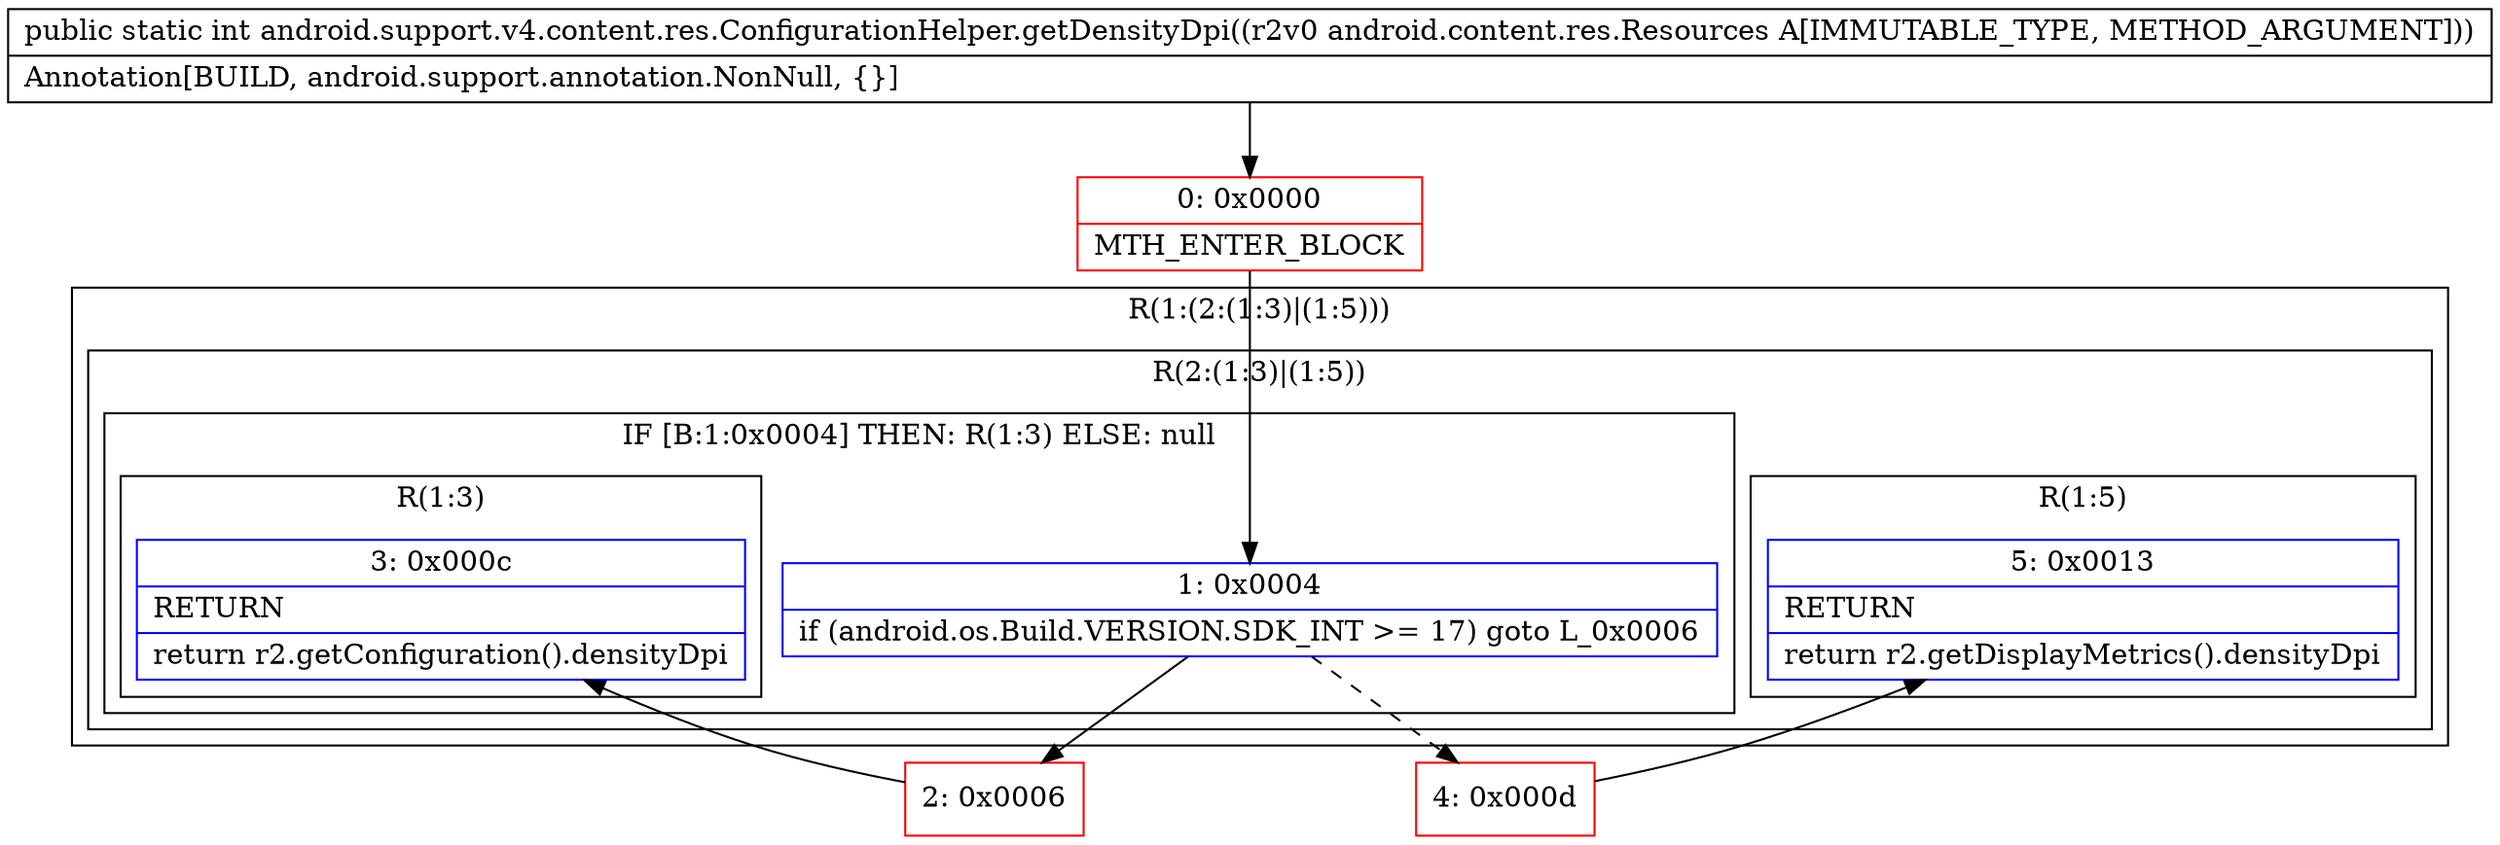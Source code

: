 digraph "CFG forandroid.support.v4.content.res.ConfigurationHelper.getDensityDpi(Landroid\/content\/res\/Resources;)I" {
subgraph cluster_Region_1425318959 {
label = "R(1:(2:(1:3)|(1:5)))";
node [shape=record,color=blue];
subgraph cluster_Region_1916829819 {
label = "R(2:(1:3)|(1:5))";
node [shape=record,color=blue];
subgraph cluster_IfRegion_1621536185 {
label = "IF [B:1:0x0004] THEN: R(1:3) ELSE: null";
node [shape=record,color=blue];
Node_1 [shape=record,label="{1\:\ 0x0004|if (android.os.Build.VERSION.SDK_INT \>= 17) goto L_0x0006\l}"];
subgraph cluster_Region_321400450 {
label = "R(1:3)";
node [shape=record,color=blue];
Node_3 [shape=record,label="{3\:\ 0x000c|RETURN\l|return r2.getConfiguration().densityDpi\l}"];
}
}
subgraph cluster_Region_1644967188 {
label = "R(1:5)";
node [shape=record,color=blue];
Node_5 [shape=record,label="{5\:\ 0x0013|RETURN\l|return r2.getDisplayMetrics().densityDpi\l}"];
}
}
}
Node_0 [shape=record,color=red,label="{0\:\ 0x0000|MTH_ENTER_BLOCK\l}"];
Node_2 [shape=record,color=red,label="{2\:\ 0x0006}"];
Node_4 [shape=record,color=red,label="{4\:\ 0x000d}"];
MethodNode[shape=record,label="{public static int android.support.v4.content.res.ConfigurationHelper.getDensityDpi((r2v0 android.content.res.Resources A[IMMUTABLE_TYPE, METHOD_ARGUMENT]))  | Annotation[BUILD, android.support.annotation.NonNull, \{\}]\l}"];
MethodNode -> Node_0;
Node_1 -> Node_2;
Node_1 -> Node_4[style=dashed];
Node_0 -> Node_1;
Node_2 -> Node_3;
Node_4 -> Node_5;
}

